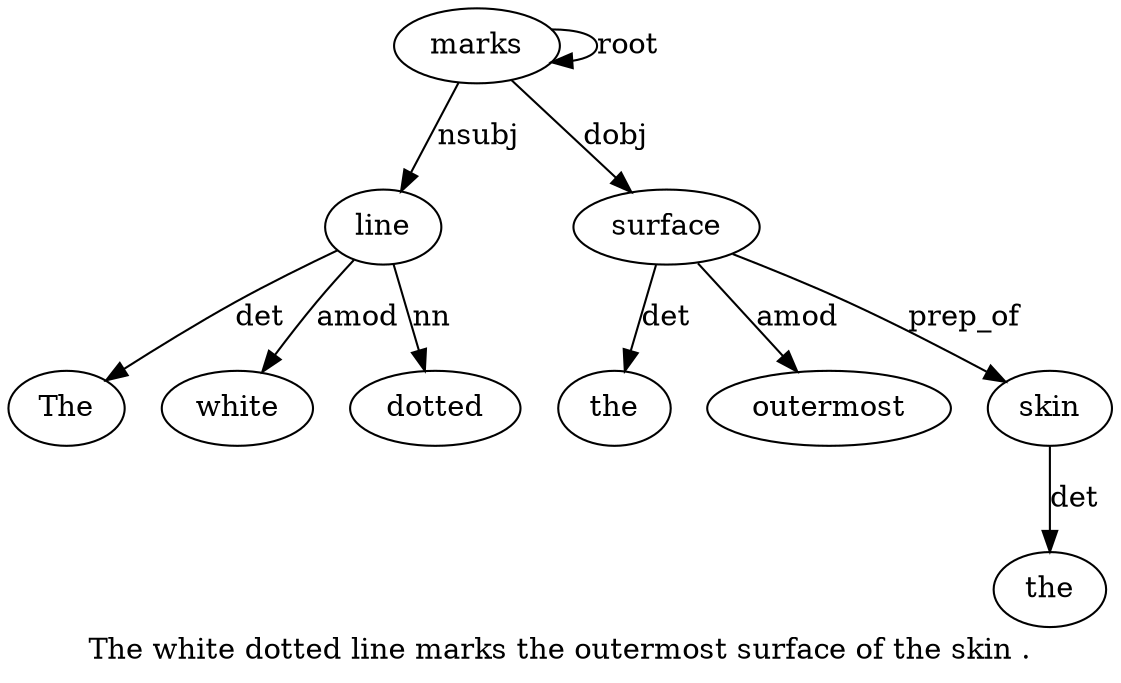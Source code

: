 digraph "The white dotted line marks the outermost surface of the skin ." {
label="The white dotted line marks the outermost surface of the skin .";
line4 [style=filled, fillcolor=white, label=line];
The1 [style=filled, fillcolor=white, label=The];
line4 -> The1  [label=det];
white2 [style=filled, fillcolor=white, label=white];
line4 -> white2  [label=amod];
dotted3 [style=filled, fillcolor=white, label=dotted];
line4 -> dotted3  [label=nn];
marks5 [style=filled, fillcolor=white, label=marks];
marks5 -> line4  [label=nsubj];
marks5 -> marks5  [label=root];
surface8 [style=filled, fillcolor=white, label=surface];
the6 [style=filled, fillcolor=white, label=the];
surface8 -> the6  [label=det];
outermost7 [style=filled, fillcolor=white, label=outermost];
surface8 -> outermost7  [label=amod];
marks5 -> surface8  [label=dobj];
skin11 [style=filled, fillcolor=white, label=skin];
the10 [style=filled, fillcolor=white, label=the];
skin11 -> the10  [label=det];
surface8 -> skin11  [label=prep_of];
}
